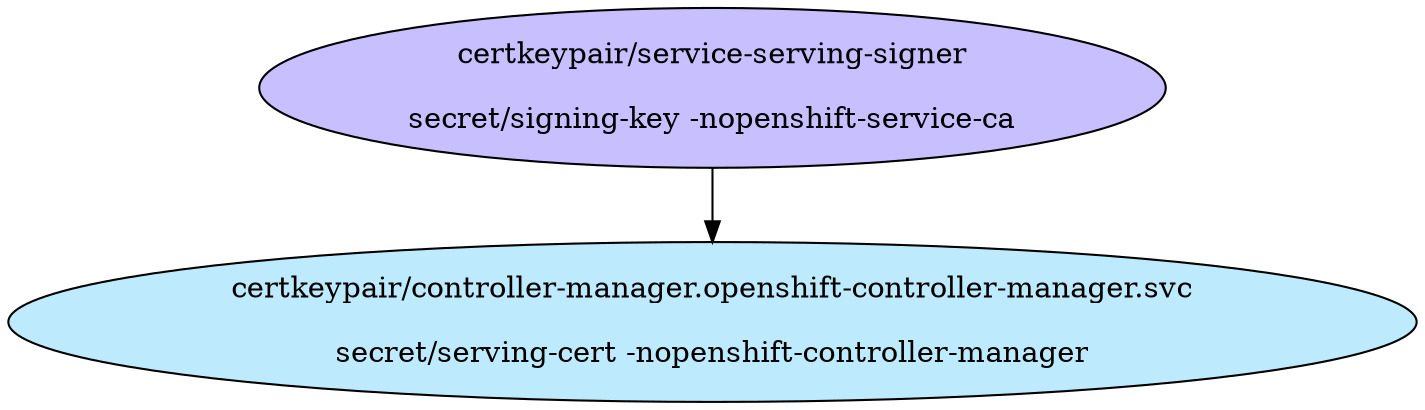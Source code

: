 digraph "Local Certificate" {
  // Node definitions.
  1 [
    label="certkeypair/service-serving-signer\n\nsecret/signing-key -nopenshift-service-ca\n"
    style=filled
    fillcolor="#c7bfff"
  ];
  25 [
    label="certkeypair/controller-manager.openshift-controller-manager.svc\n\nsecret/serving-cert -nopenshift-controller-manager\n"
    style=filled
    fillcolor="#bdebfd"
  ];

  // Edge definitions.
  1 -> 25;
}